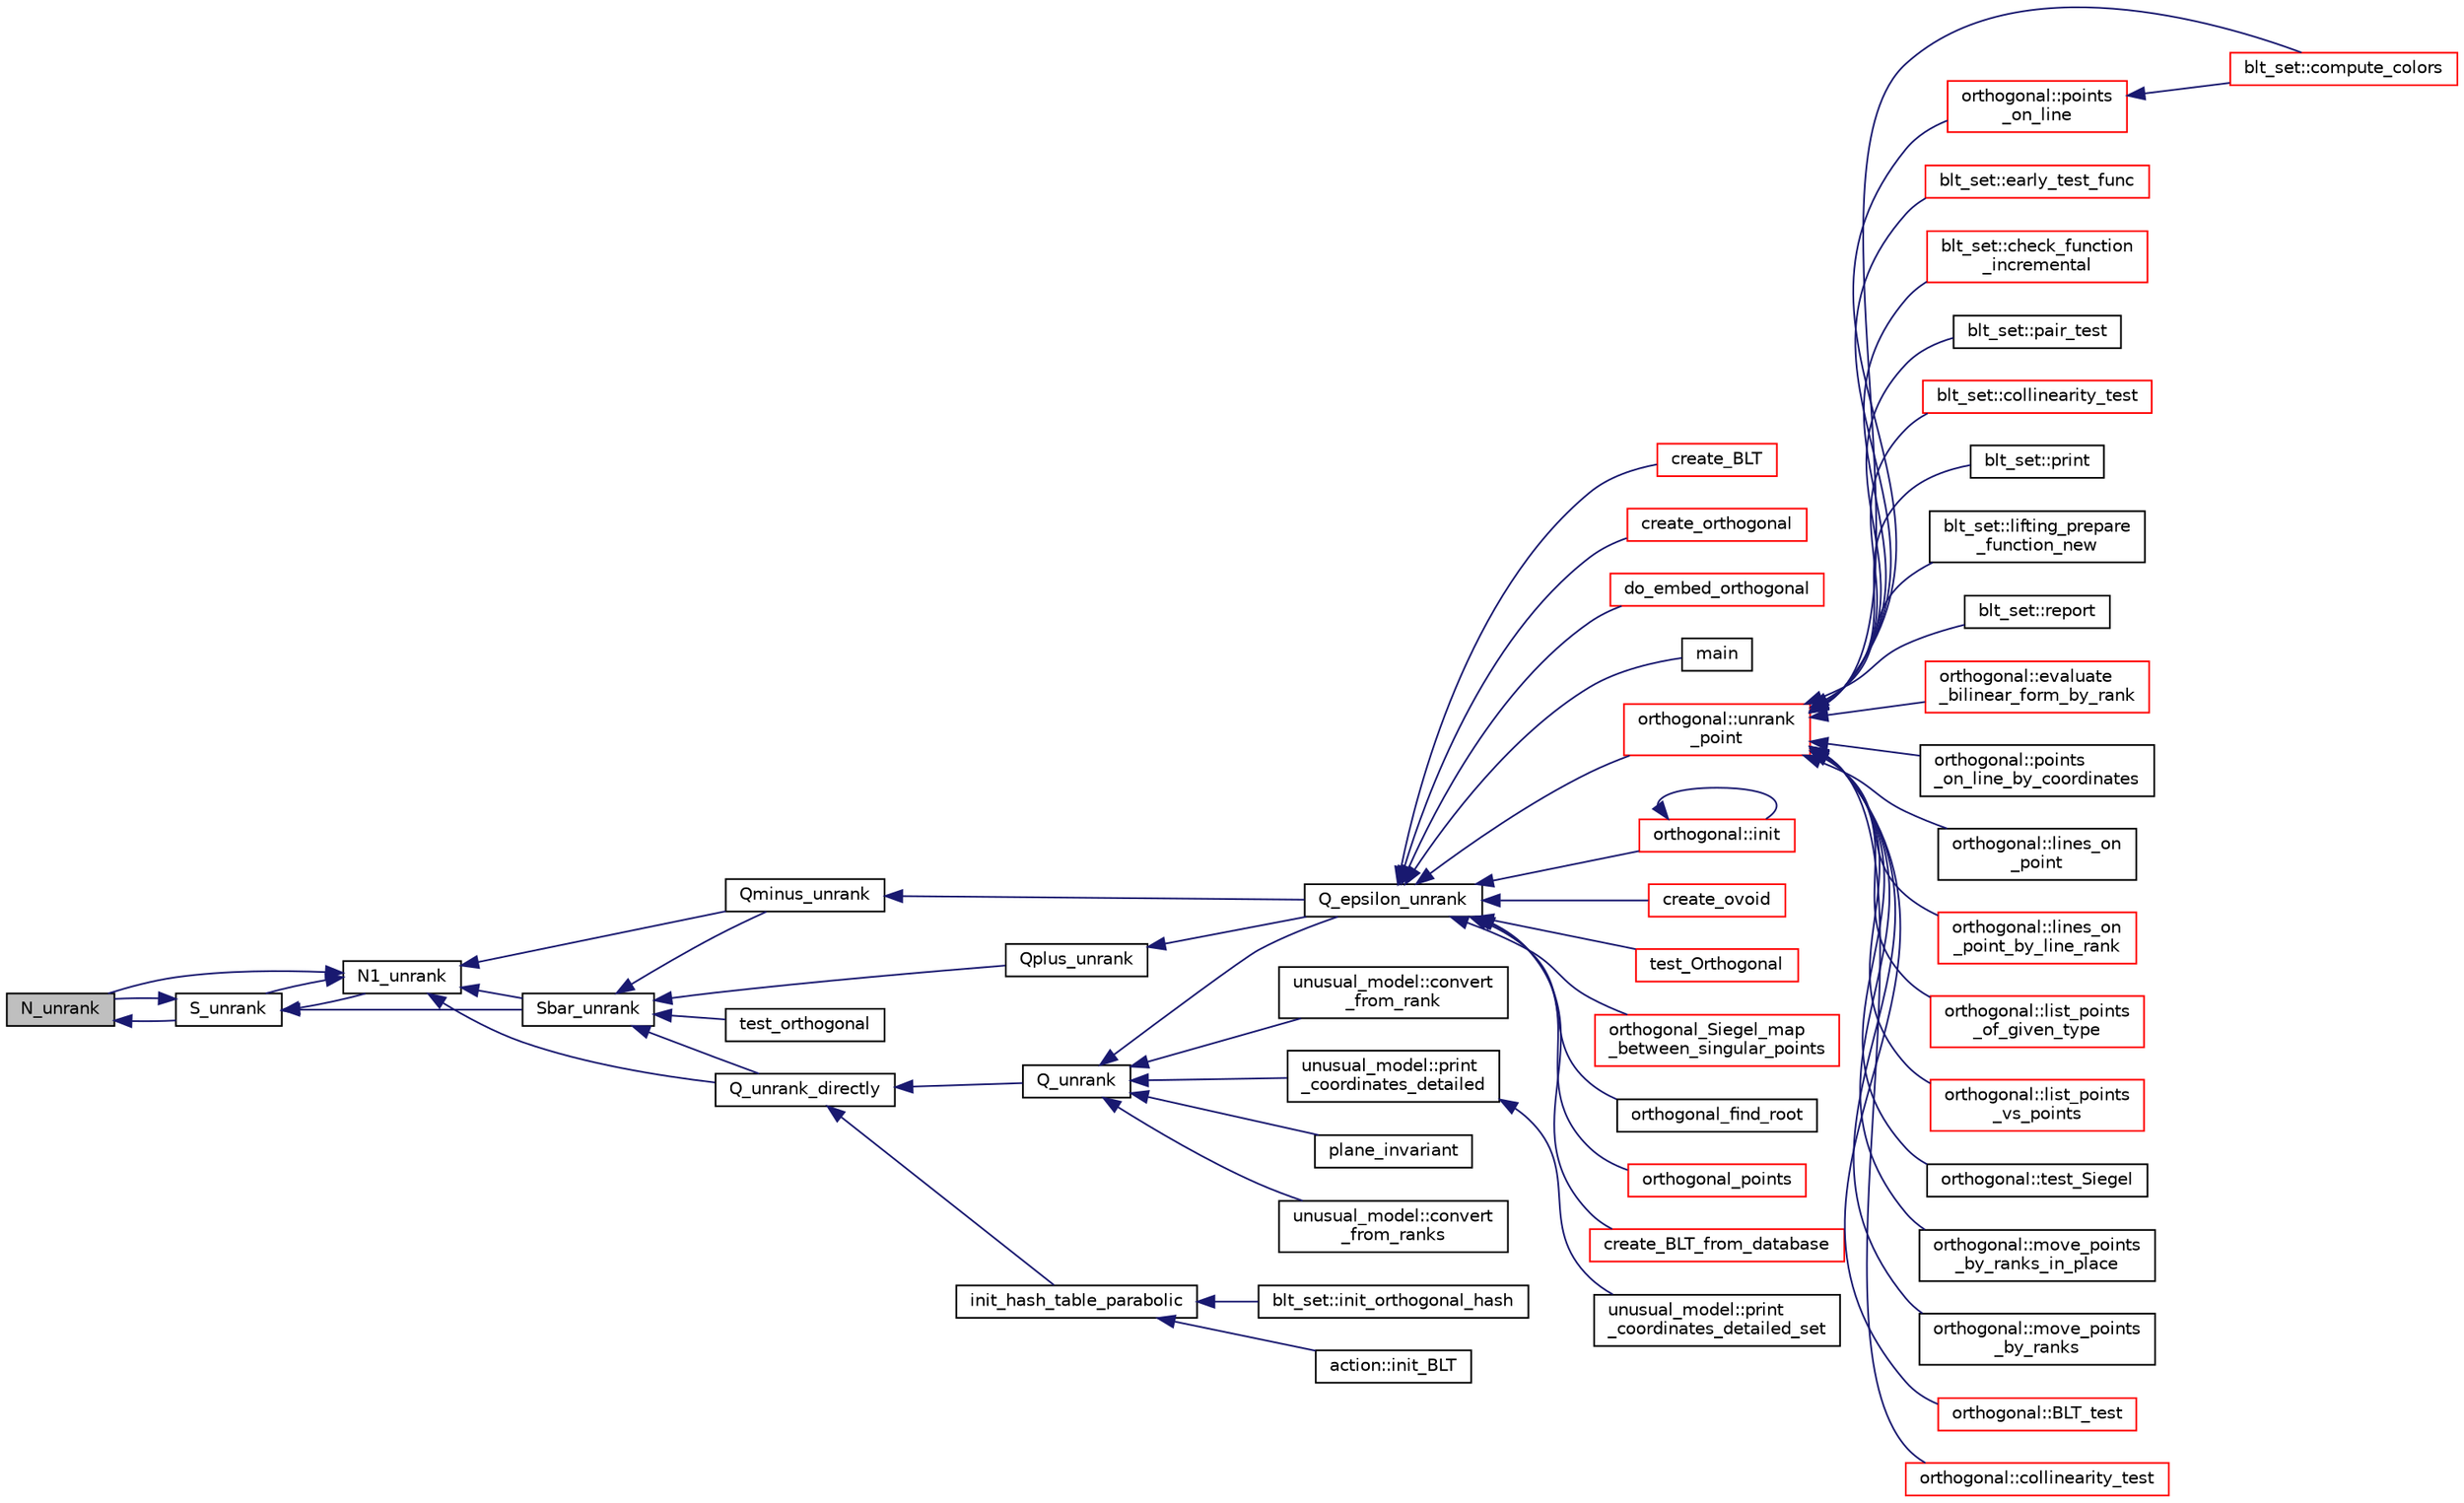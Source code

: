 digraph "N_unrank"
{
  edge [fontname="Helvetica",fontsize="10",labelfontname="Helvetica",labelfontsize="10"];
  node [fontname="Helvetica",fontsize="10",shape=record];
  rankdir="LR";
  Node2686 [label="N_unrank",height=0.2,width=0.4,color="black", fillcolor="grey75", style="filled", fontcolor="black"];
  Node2686 -> Node2687 [dir="back",color="midnightblue",fontsize="10",style="solid",fontname="Helvetica"];
  Node2687 [label="S_unrank",height=0.2,width=0.4,color="black", fillcolor="white", style="filled",URL="$db/da0/lib_2foundations_2geometry_2orthogonal__points_8_c.html#a18964a35af25f1b4a85f4eaeb1543d92"];
  Node2687 -> Node2686 [dir="back",color="midnightblue",fontsize="10",style="solid",fontname="Helvetica"];
  Node2687 -> Node2688 [dir="back",color="midnightblue",fontsize="10",style="solid",fontname="Helvetica"];
  Node2688 [label="N1_unrank",height=0.2,width=0.4,color="black", fillcolor="white", style="filled",URL="$db/da0/lib_2foundations_2geometry_2orthogonal__points_8_c.html#aa9427e27f7f207c1baff3a34cc5d78cf"];
  Node2688 -> Node2689 [dir="back",color="midnightblue",fontsize="10",style="solid",fontname="Helvetica"];
  Node2689 [label="Q_unrank_directly",height=0.2,width=0.4,color="black", fillcolor="white", style="filled",URL="$db/da0/lib_2foundations_2geometry_2orthogonal__points_8_c.html#a105e7e72249e78fcf0785c69099d90ce"];
  Node2689 -> Node2690 [dir="back",color="midnightblue",fontsize="10",style="solid",fontname="Helvetica"];
  Node2690 [label="init_hash_table_parabolic",height=0.2,width=0.4,color="black", fillcolor="white", style="filled",URL="$db/da0/lib_2foundations_2geometry_2orthogonal__points_8_c.html#ac0501667678e59124c88842414489011"];
  Node2690 -> Node2691 [dir="back",color="midnightblue",fontsize="10",style="solid",fontname="Helvetica"];
  Node2691 [label="blt_set::init_orthogonal_hash",height=0.2,width=0.4,color="black", fillcolor="white", style="filled",URL="$d1/d3d/classblt__set.html#ad8a73370e16f2adf30172c3159ca8a74"];
  Node2690 -> Node2692 [dir="back",color="midnightblue",fontsize="10",style="solid",fontname="Helvetica"];
  Node2692 [label="action::init_BLT",height=0.2,width=0.4,color="black", fillcolor="white", style="filled",URL="$d2/d86/classaction.html#a0d33ca0ebe7467b984c3058520e02a0c"];
  Node2689 -> Node2693 [dir="back",color="midnightblue",fontsize="10",style="solid",fontname="Helvetica"];
  Node2693 [label="Q_unrank",height=0.2,width=0.4,color="black", fillcolor="white", style="filled",URL="$db/da0/lib_2foundations_2geometry_2orthogonal__points_8_c.html#a6d02923d5b54ef796934e753e6f5b65b"];
  Node2693 -> Node2694 [dir="back",color="midnightblue",fontsize="10",style="solid",fontname="Helvetica"];
  Node2694 [label="Q_epsilon_unrank",height=0.2,width=0.4,color="black", fillcolor="white", style="filled",URL="$db/da0/lib_2foundations_2geometry_2orthogonal__points_8_c.html#af162c4d30d4a6528299e37551c353e7b"];
  Node2694 -> Node2695 [dir="back",color="midnightblue",fontsize="10",style="solid",fontname="Helvetica"];
  Node2695 [label="main",height=0.2,width=0.4,color="black", fillcolor="white", style="filled",URL="$d1/d15/apps_2combinatorics_2orthogonal_8_c.html#a3c04138a5bfe5d72780bb7e82a18e627"];
  Node2694 -> Node2696 [dir="back",color="midnightblue",fontsize="10",style="solid",fontname="Helvetica"];
  Node2696 [label="orthogonal::unrank\l_point",height=0.2,width=0.4,color="red", fillcolor="white", style="filled",URL="$d7/daa/classorthogonal.html#ab655117100f7c66c19817b84ac5ac0a0"];
  Node2696 -> Node2697 [dir="back",color="midnightblue",fontsize="10",style="solid",fontname="Helvetica"];
  Node2697 [label="blt_set::compute_colors",height=0.2,width=0.4,color="red", fillcolor="white", style="filled",URL="$d1/d3d/classblt__set.html#a6629b3a1a50c0f2736034abaea6f7d63"];
  Node2696 -> Node2701 [dir="back",color="midnightblue",fontsize="10",style="solid",fontname="Helvetica"];
  Node2701 [label="blt_set::early_test_func",height=0.2,width=0.4,color="red", fillcolor="white", style="filled",URL="$d1/d3d/classblt__set.html#ae13ce00db0bbbf0a157ee02a3aaea3c7"];
  Node2696 -> Node2723 [dir="back",color="midnightblue",fontsize="10",style="solid",fontname="Helvetica"];
  Node2723 [label="blt_set::check_function\l_incremental",height=0.2,width=0.4,color="red", fillcolor="white", style="filled",URL="$d1/d3d/classblt__set.html#ae898e6318ef4382066d94f50196b9b81"];
  Node2696 -> Node2726 [dir="back",color="midnightblue",fontsize="10",style="solid",fontname="Helvetica"];
  Node2726 [label="blt_set::pair_test",height=0.2,width=0.4,color="black", fillcolor="white", style="filled",URL="$d1/d3d/classblt__set.html#a010e746fd6fc5a539cec27bced4ff477"];
  Node2696 -> Node2727 [dir="back",color="midnightblue",fontsize="10",style="solid",fontname="Helvetica"];
  Node2727 [label="blt_set::collinearity_test",height=0.2,width=0.4,color="red", fillcolor="white", style="filled",URL="$d1/d3d/classblt__set.html#a6031271267004d6f16cb6b59f9c31ec2"];
  Node2696 -> Node2729 [dir="back",color="midnightblue",fontsize="10",style="solid",fontname="Helvetica"];
  Node2729 [label="blt_set::print",height=0.2,width=0.4,color="black", fillcolor="white", style="filled",URL="$d1/d3d/classblt__set.html#a9d3e3ea3bb297022cc23c02d4233bb8b"];
  Node2696 -> Node2730 [dir="back",color="midnightblue",fontsize="10",style="solid",fontname="Helvetica"];
  Node2730 [label="blt_set::lifting_prepare\l_function_new",height=0.2,width=0.4,color="black", fillcolor="white", style="filled",URL="$d1/d3d/classblt__set.html#a1314b7c0a3b78ba54c0f61a397d8afce"];
  Node2696 -> Node2731 [dir="back",color="midnightblue",fontsize="10",style="solid",fontname="Helvetica"];
  Node2731 [label="blt_set::report",height=0.2,width=0.4,color="black", fillcolor="white", style="filled",URL="$d1/d3d/classblt__set.html#a6b19f88bd2b92ebfba7e7c362eb9065c"];
  Node2696 -> Node2732 [dir="back",color="midnightblue",fontsize="10",style="solid",fontname="Helvetica"];
  Node2732 [label="orthogonal::evaluate\l_bilinear_form_by_rank",height=0.2,width=0.4,color="red", fillcolor="white", style="filled",URL="$d7/daa/classorthogonal.html#ab4f6117f55f6fbd0fb2bd8b4c8d981bf"];
  Node2696 -> Node2760 [dir="back",color="midnightblue",fontsize="10",style="solid",fontname="Helvetica"];
  Node2760 [label="orthogonal::points\l_on_line",height=0.2,width=0.4,color="red", fillcolor="white", style="filled",URL="$d7/daa/classorthogonal.html#afe1cc564902cc557d4d4d2ff85ee6839"];
  Node2760 -> Node2697 [dir="back",color="midnightblue",fontsize="10",style="solid",fontname="Helvetica"];
  Node2696 -> Node2806 [dir="back",color="midnightblue",fontsize="10",style="solid",fontname="Helvetica"];
  Node2806 [label="orthogonal::points\l_on_line_by_coordinates",height=0.2,width=0.4,color="black", fillcolor="white", style="filled",URL="$d7/daa/classorthogonal.html#a50fb1aa349d159551e82075f1f5f788d"];
  Node2696 -> Node2807 [dir="back",color="midnightblue",fontsize="10",style="solid",fontname="Helvetica"];
  Node2807 [label="orthogonal::lines_on\l_point",height=0.2,width=0.4,color="black", fillcolor="white", style="filled",URL="$d7/daa/classorthogonal.html#aa3249c7fddbc156af817fb274e41c914"];
  Node2696 -> Node2808 [dir="back",color="midnightblue",fontsize="10",style="solid",fontname="Helvetica"];
  Node2808 [label="orthogonal::lines_on\l_point_by_line_rank",height=0.2,width=0.4,color="red", fillcolor="white", style="filled",URL="$d7/daa/classorthogonal.html#adc21874b6da3cd3585c704994fb538aa"];
  Node2696 -> Node2828 [dir="back",color="midnightblue",fontsize="10",style="solid",fontname="Helvetica"];
  Node2828 [label="orthogonal::list_points\l_of_given_type",height=0.2,width=0.4,color="red", fillcolor="white", style="filled",URL="$d7/daa/classorthogonal.html#a80ded28f55a2191d5a5ec5fe9ee1a4c7"];
  Node2696 -> Node2834 [dir="back",color="midnightblue",fontsize="10",style="solid",fontname="Helvetica"];
  Node2834 [label="orthogonal::list_points\l_vs_points",height=0.2,width=0.4,color="red", fillcolor="white", style="filled",URL="$d7/daa/classorthogonal.html#a80258158dfa1470b42e9036b07c7dfbb"];
  Node2696 -> Node2836 [dir="back",color="midnightblue",fontsize="10",style="solid",fontname="Helvetica"];
  Node2836 [label="orthogonal::test_Siegel",height=0.2,width=0.4,color="black", fillcolor="white", style="filled",URL="$d7/daa/classorthogonal.html#ad6d248c572d92abe41416065addd4a69"];
  Node2696 -> Node2837 [dir="back",color="midnightblue",fontsize="10",style="solid",fontname="Helvetica"];
  Node2837 [label="orthogonal::move_points\l_by_ranks_in_place",height=0.2,width=0.4,color="black", fillcolor="white", style="filled",URL="$d7/daa/classorthogonal.html#a82fac7f7528e41392b5fe89860d4204d"];
  Node2696 -> Node2838 [dir="back",color="midnightblue",fontsize="10",style="solid",fontname="Helvetica"];
  Node2838 [label="orthogonal::move_points\l_by_ranks",height=0.2,width=0.4,color="black", fillcolor="white", style="filled",URL="$d7/daa/classorthogonal.html#a6b1b57c7b6114d7d51c9375fe5014b22"];
  Node2696 -> Node2839 [dir="back",color="midnightblue",fontsize="10",style="solid",fontname="Helvetica"];
  Node2839 [label="orthogonal::BLT_test",height=0.2,width=0.4,color="red", fillcolor="white", style="filled",URL="$d7/daa/classorthogonal.html#a019329f3f04ea9accbca7f7816183f6a"];
  Node2696 -> Node2841 [dir="back",color="midnightblue",fontsize="10",style="solid",fontname="Helvetica"];
  Node2841 [label="orthogonal::collinearity_test",height=0.2,width=0.4,color="red", fillcolor="white", style="filled",URL="$d7/daa/classorthogonal.html#a36b9dba38fbbecaedbf32ee298aafa32"];
  Node2694 -> Node2830 [dir="back",color="midnightblue",fontsize="10",style="solid",fontname="Helvetica"];
  Node2830 [label="orthogonal::init",height=0.2,width=0.4,color="red", fillcolor="white", style="filled",URL="$d7/daa/classorthogonal.html#a8bd53ba30f34ac50889503f0f3ef6deb"];
  Node2830 -> Node2830 [dir="back",color="midnightblue",fontsize="10",style="solid",fontname="Helvetica"];
  Node2694 -> Node3134 [dir="back",color="midnightblue",fontsize="10",style="solid",fontname="Helvetica"];
  Node3134 [label="create_ovoid",height=0.2,width=0.4,color="red", fillcolor="white", style="filled",URL="$d9/dbf/projective__space_2ovoid_8_c.html#a812088e2c64cb8a0834e9eacae4b92a6"];
  Node2694 -> Node3136 [dir="back",color="midnightblue",fontsize="10",style="solid",fontname="Helvetica"];
  Node3136 [label="test_Orthogonal",height=0.2,width=0.4,color="red", fillcolor="white", style="filled",URL="$db/da0/lib_2foundations_2geometry_2orthogonal__points_8_c.html#a071f90f8a33649e2d4a8f5c9a401a4f4"];
  Node2694 -> Node3137 [dir="back",color="midnightblue",fontsize="10",style="solid",fontname="Helvetica"];
  Node3137 [label="orthogonal_Siegel_map\l_between_singular_points",height=0.2,width=0.4,color="red", fillcolor="white", style="filled",URL="$db/da0/lib_2foundations_2geometry_2orthogonal__points_8_c.html#a2c6c42534b7915aacd84bb9725488fa9"];
  Node2694 -> Node3139 [dir="back",color="midnightblue",fontsize="10",style="solid",fontname="Helvetica"];
  Node3139 [label="orthogonal_find_root",height=0.2,width=0.4,color="black", fillcolor="white", style="filled",URL="$db/da0/lib_2foundations_2geometry_2orthogonal__points_8_c.html#a6c7b16f839dc3e1ee95f61a37139c8a0"];
  Node2694 -> Node3140 [dir="back",color="midnightblue",fontsize="10",style="solid",fontname="Helvetica"];
  Node3140 [label="orthogonal_points",height=0.2,width=0.4,color="red", fillcolor="white", style="filled",URL="$d7/d83/points_8_c.html#a2a86a595e599aecd619f0046595252e4"];
  Node2694 -> Node3142 [dir="back",color="midnightblue",fontsize="10",style="solid",fontname="Helvetica"];
  Node3142 [label="create_BLT_from_database",height=0.2,width=0.4,color="red", fillcolor="white", style="filled",URL="$d4/d67/geometry_8h.html#a15bdf4e24e26757ef7b2e16f06afd1e6"];
  Node2694 -> Node3144 [dir="back",color="midnightblue",fontsize="10",style="solid",fontname="Helvetica"];
  Node3144 [label="create_BLT",height=0.2,width=0.4,color="red", fillcolor="white", style="filled",URL="$d4/d67/geometry_8h.html#a5a6f4081a90668e2e95f8e4886d241d9"];
  Node2694 -> Node3145 [dir="back",color="midnightblue",fontsize="10",style="solid",fontname="Helvetica"];
  Node3145 [label="create_orthogonal",height=0.2,width=0.4,color="red", fillcolor="white", style="filled",URL="$d4/d67/geometry_8h.html#af56e0787251ddb889edb236e423aff02"];
  Node2694 -> Node3146 [dir="back",color="midnightblue",fontsize="10",style="solid",fontname="Helvetica"];
  Node3146 [label="do_embed_orthogonal",height=0.2,width=0.4,color="red", fillcolor="white", style="filled",URL="$d4/d67/geometry_8h.html#a7b472fe7f4332da48b2e47e2370cf338"];
  Node2693 -> Node3148 [dir="back",color="midnightblue",fontsize="10",style="solid",fontname="Helvetica"];
  Node3148 [label="plane_invariant",height=0.2,width=0.4,color="black", fillcolor="white", style="filled",URL="$d4/d67/geometry_8h.html#a8cf23c42f17766e6ae13094522b91f19"];
  Node2693 -> Node3149 [dir="back",color="midnightblue",fontsize="10",style="solid",fontname="Helvetica"];
  Node3149 [label="unusual_model::convert\l_from_ranks",height=0.2,width=0.4,color="black", fillcolor="white", style="filled",URL="$dc/d50/classunusual__model.html#affe6f50031dfc606a0dca7ff5e26cc14"];
  Node2693 -> Node3150 [dir="back",color="midnightblue",fontsize="10",style="solid",fontname="Helvetica"];
  Node3150 [label="unusual_model::convert\l_from_rank",height=0.2,width=0.4,color="black", fillcolor="white", style="filled",URL="$dc/d50/classunusual__model.html#a54cf56041ed1ebe0517a2a4005932249"];
  Node2693 -> Node3151 [dir="back",color="midnightblue",fontsize="10",style="solid",fontname="Helvetica"];
  Node3151 [label="unusual_model::print\l_coordinates_detailed",height=0.2,width=0.4,color="black", fillcolor="white", style="filled",URL="$dc/d50/classunusual__model.html#a0c4ba0e0f35a1220693020cf318e9f75"];
  Node3151 -> Node3152 [dir="back",color="midnightblue",fontsize="10",style="solid",fontname="Helvetica"];
  Node3152 [label="unusual_model::print\l_coordinates_detailed_set",height=0.2,width=0.4,color="black", fillcolor="white", style="filled",URL="$dc/d50/classunusual__model.html#a42a0d371727666bc006fc29d804c8d56"];
  Node2688 -> Node3153 [dir="back",color="midnightblue",fontsize="10",style="solid",fontname="Helvetica"];
  Node3153 [label="Qminus_unrank",height=0.2,width=0.4,color="black", fillcolor="white", style="filled",URL="$db/da0/lib_2foundations_2geometry_2orthogonal__points_8_c.html#ac2dd18f435ab479095b836a483c12c7d"];
  Node3153 -> Node2694 [dir="back",color="midnightblue",fontsize="10",style="solid",fontname="Helvetica"];
  Node2688 -> Node2687 [dir="back",color="midnightblue",fontsize="10",style="solid",fontname="Helvetica"];
  Node2688 -> Node2686 [dir="back",color="midnightblue",fontsize="10",style="solid",fontname="Helvetica"];
  Node2688 -> Node3154 [dir="back",color="midnightblue",fontsize="10",style="solid",fontname="Helvetica"];
  Node3154 [label="Sbar_unrank",height=0.2,width=0.4,color="black", fillcolor="white", style="filled",URL="$db/da0/lib_2foundations_2geometry_2orthogonal__points_8_c.html#a65d9b9ccfff12dd92f4f4e8360701c98"];
  Node3154 -> Node2689 [dir="back",color="midnightblue",fontsize="10",style="solid",fontname="Helvetica"];
  Node3154 -> Node3155 [dir="back",color="midnightblue",fontsize="10",style="solid",fontname="Helvetica"];
  Node3155 [label="Qplus_unrank",height=0.2,width=0.4,color="black", fillcolor="white", style="filled",URL="$db/da0/lib_2foundations_2geometry_2orthogonal__points_8_c.html#ad50512edd586919700e033744b4a03c8"];
  Node3155 -> Node2694 [dir="back",color="midnightblue",fontsize="10",style="solid",fontname="Helvetica"];
  Node3154 -> Node3153 [dir="back",color="midnightblue",fontsize="10",style="solid",fontname="Helvetica"];
  Node3154 -> Node3156 [dir="back",color="midnightblue",fontsize="10",style="solid",fontname="Helvetica"];
  Node3156 [label="test_orthogonal",height=0.2,width=0.4,color="black", fillcolor="white", style="filled",URL="$db/da0/lib_2foundations_2geometry_2orthogonal__points_8_c.html#ac991de424f12f1e96291c9df540caf16"];
  Node2687 -> Node3154 [dir="back",color="midnightblue",fontsize="10",style="solid",fontname="Helvetica"];
}
